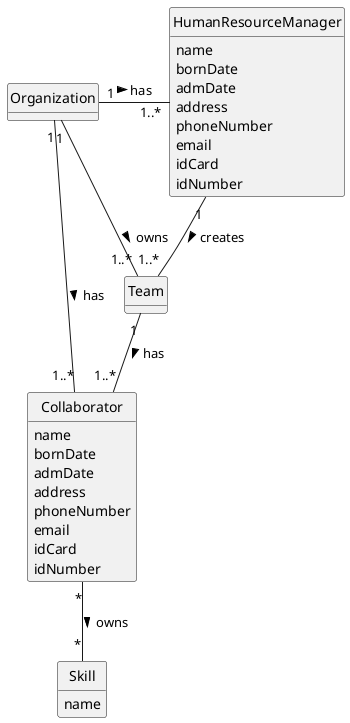 @startuml
skinparam monochrome true
skinparam packageStyle rectangle
skinparam shadowing false

skinparam classAttributeIconSize 0

hide circle
hide methods

class Organization {
}

class HumanResourceManager {
    name
    bornDate
    admDate
    address
    phoneNumber
    email
    idCard
    idNumber
}

class Skill {
    name
}

class Collaborator {
    name
    bornDate
    admDate
    address
    phoneNumber
    email
    idCard
    idNumber
}

class Team {
}

Organization "1" - "1..*" Collaborator: has >
Organization "1" - "1..*" HumanResourceManager : has >
Collaborator "*" -- "*" Skill : owns >
Organization "1" - "1..*" Team: owns >
Team "1" -- "1..*" Collaborator : has >
HumanResourceManager "1" -- "1..*" Team : creates >
@enduml